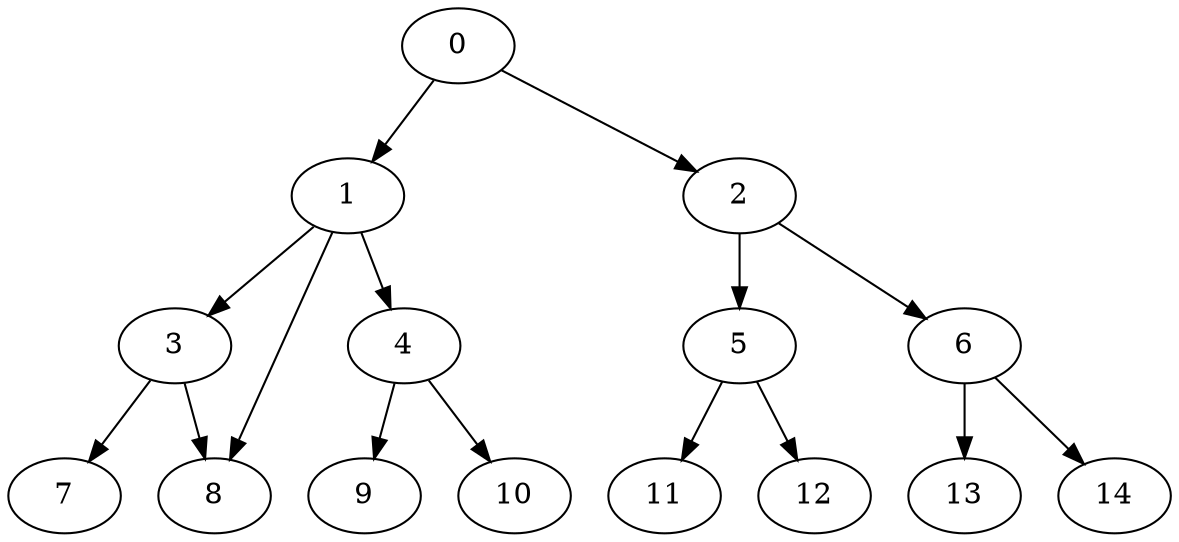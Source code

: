 strict digraph "" {
	0 -> 1;
	0 -> 2;
	1 -> 3;
	1 -> 4;
	1 -> 8;
	2 -> 5;
	2 -> 6;
	3 -> 7;
	3 -> 8;
	4 -> 9;
	4 -> 10;
	5 -> 11;
	5 -> 12;
	6 -> 13;
	6 -> 14;
}

